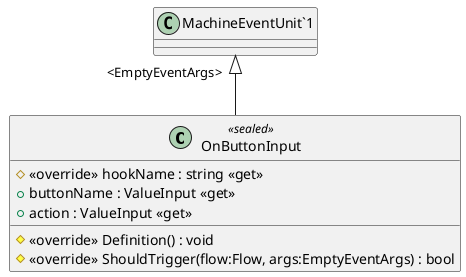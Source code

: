 @startuml
class OnButtonInput <<sealed>> {
    # <<override>> hookName : string <<get>>
    + buttonName : ValueInput <<get>>
    + action : ValueInput <<get>>
    # <<override>> Definition() : void
    # <<override>> ShouldTrigger(flow:Flow, args:EmptyEventArgs) : bool
}
"MachineEventUnit`1" "<EmptyEventArgs>" <|-- OnButtonInput
@enduml
